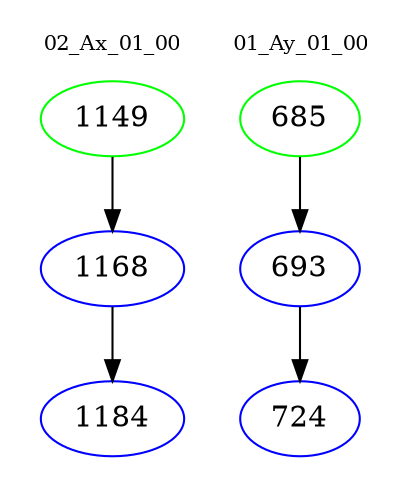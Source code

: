 digraph{
subgraph cluster_0 {
color = white
label = "02_Ax_01_00";
fontsize=10;
T0_1149 [label="1149", color="green"]
T0_1149 -> T0_1168 [color="black"]
T0_1168 [label="1168", color="blue"]
T0_1168 -> T0_1184 [color="black"]
T0_1184 [label="1184", color="blue"]
}
subgraph cluster_1 {
color = white
label = "01_Ay_01_00";
fontsize=10;
T1_685 [label="685", color="green"]
T1_685 -> T1_693 [color="black"]
T1_693 [label="693", color="blue"]
T1_693 -> T1_724 [color="black"]
T1_724 [label="724", color="blue"]
}
}
